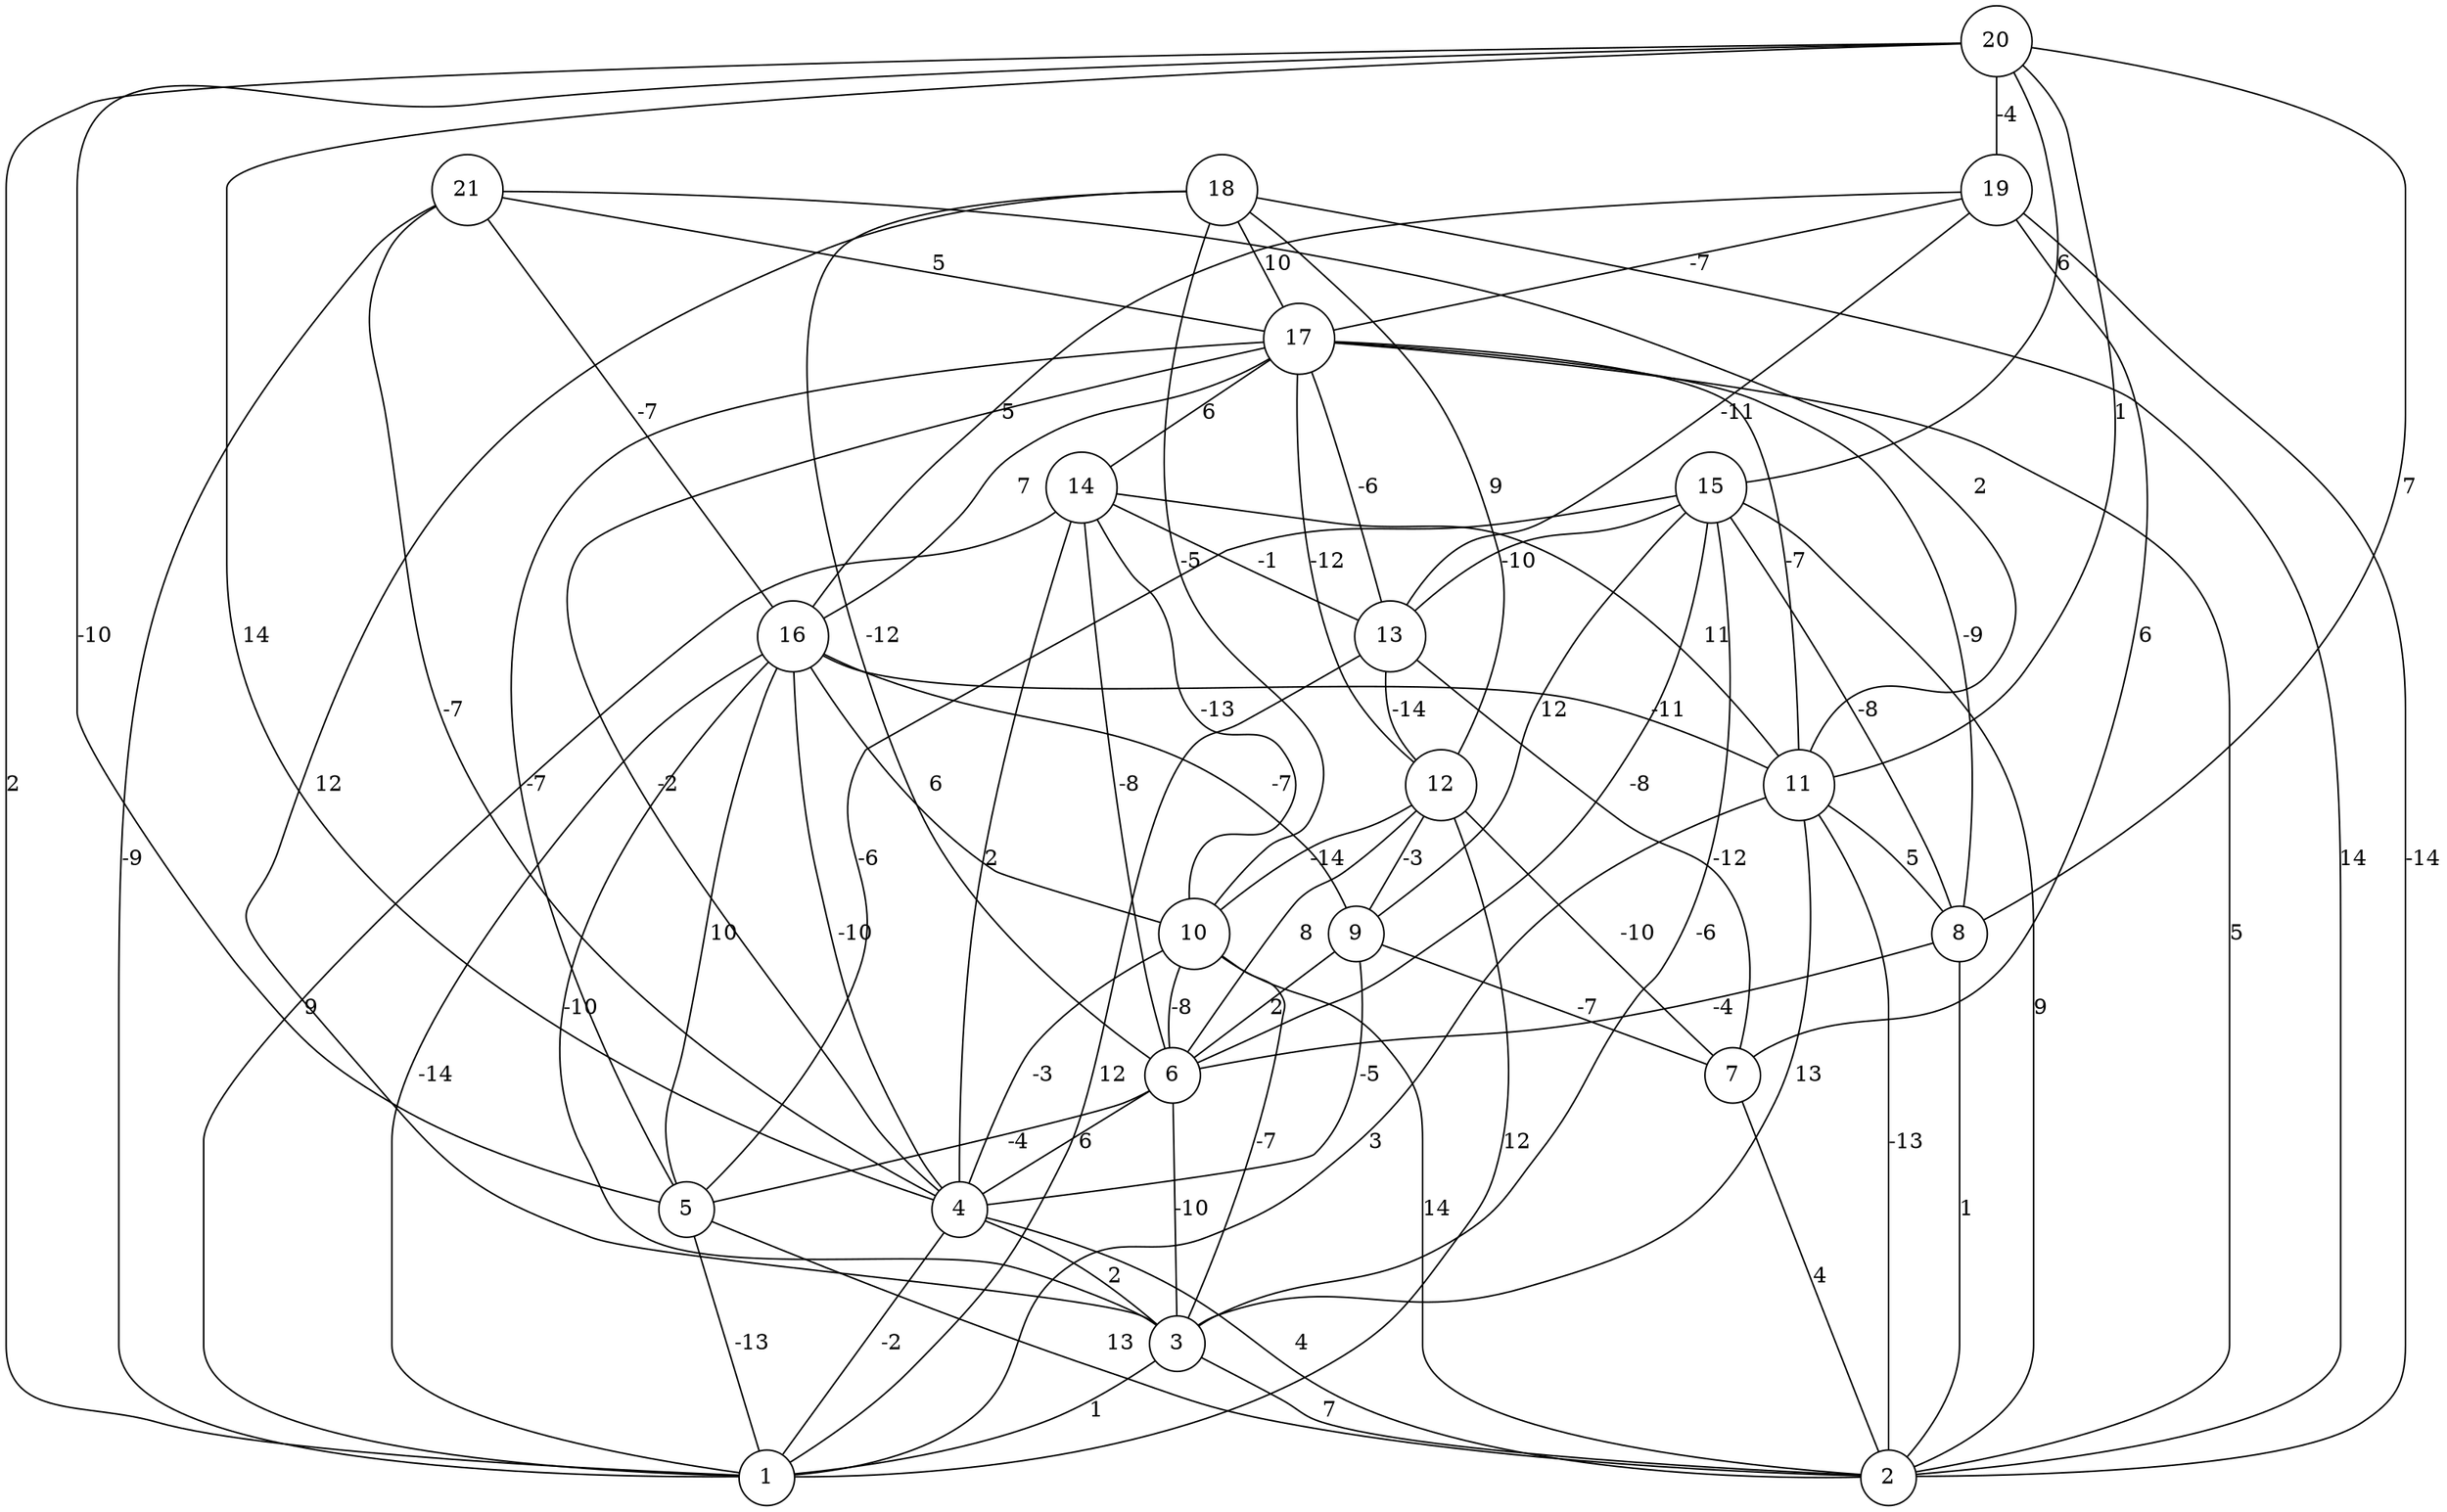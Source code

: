graph { 
	 fontname="Helvetica,Arial,sans-serif" 
	 node [shape = circle]; 
	 21 -- 1 [label = "-9"];
	 21 -- 4 [label = "-7"];
	 21 -- 11 [label = "2"];
	 21 -- 16 [label = "-7"];
	 21 -- 17 [label = "5"];
	 20 -- 1 [label = "2"];
	 20 -- 4 [label = "14"];
	 20 -- 5 [label = "-10"];
	 20 -- 8 [label = "7"];
	 20 -- 11 [label = "1"];
	 20 -- 15 [label = "6"];
	 20 -- 19 [label = "-4"];
	 19 -- 2 [label = "-14"];
	 19 -- 7 [label = "6"];
	 19 -- 13 [label = "-11"];
	 19 -- 16 [label = "5"];
	 19 -- 17 [label = "-7"];
	 18 -- 2 [label = "14"];
	 18 -- 3 [label = "12"];
	 18 -- 6 [label = "-12"];
	 18 -- 10 [label = "-5"];
	 18 -- 12 [label = "9"];
	 18 -- 17 [label = "10"];
	 17 -- 2 [label = "5"];
	 17 -- 4 [label = "-2"];
	 17 -- 5 [label = "-7"];
	 17 -- 8 [label = "-9"];
	 17 -- 11 [label = "-7"];
	 17 -- 12 [label = "-12"];
	 17 -- 13 [label = "-6"];
	 17 -- 14 [label = "6"];
	 17 -- 16 [label = "7"];
	 16 -- 1 [label = "-14"];
	 16 -- 3 [label = "-10"];
	 16 -- 4 [label = "-10"];
	 16 -- 5 [label = "10"];
	 16 -- 9 [label = "-7"];
	 16 -- 10 [label = "6"];
	 16 -- 11 [label = "-11"];
	 15 -- 2 [label = "9"];
	 15 -- 3 [label = "-6"];
	 15 -- 5 [label = "-6"];
	 15 -- 6 [label = "-8"];
	 15 -- 8 [label = "-8"];
	 15 -- 9 [label = "12"];
	 15 -- 13 [label = "-10"];
	 14 -- 1 [label = "9"];
	 14 -- 4 [label = "2"];
	 14 -- 6 [label = "-8"];
	 14 -- 10 [label = "-13"];
	 14 -- 11 [label = "11"];
	 14 -- 13 [label = "-1"];
	 13 -- 1 [label = "12"];
	 13 -- 7 [label = "-12"];
	 13 -- 12 [label = "-14"];
	 12 -- 1 [label = "12"];
	 12 -- 6 [label = "8"];
	 12 -- 7 [label = "-10"];
	 12 -- 9 [label = "-3"];
	 12 -- 10 [label = "-14"];
	 11 -- 1 [label = "3"];
	 11 -- 2 [label = "-13"];
	 11 -- 3 [label = "13"];
	 11 -- 8 [label = "5"];
	 10 -- 2 [label = "14"];
	 10 -- 3 [label = "-7"];
	 10 -- 4 [label = "-3"];
	 10 -- 6 [label = "-8"];
	 9 -- 4 [label = "-5"];
	 9 -- 6 [label = "2"];
	 9 -- 7 [label = "-7"];
	 8 -- 2 [label = "1"];
	 8 -- 6 [label = "-4"];
	 7 -- 2 [label = "4"];
	 6 -- 3 [label = "-10"];
	 6 -- 4 [label = "6"];
	 6 -- 5 [label = "-4"];
	 5 -- 1 [label = "-13"];
	 5 -- 2 [label = "13"];
	 4 -- 1 [label = "-2"];
	 4 -- 2 [label = "4"];
	 4 -- 3 [label = "2"];
	 3 -- 1 [label = "1"];
	 3 -- 2 [label = "7"];
	 1;
	 2;
	 3;
	 4;
	 5;
	 6;
	 7;
	 8;
	 9;
	 10;
	 11;
	 12;
	 13;
	 14;
	 15;
	 16;
	 17;
	 18;
	 19;
	 20;
	 21;
}
